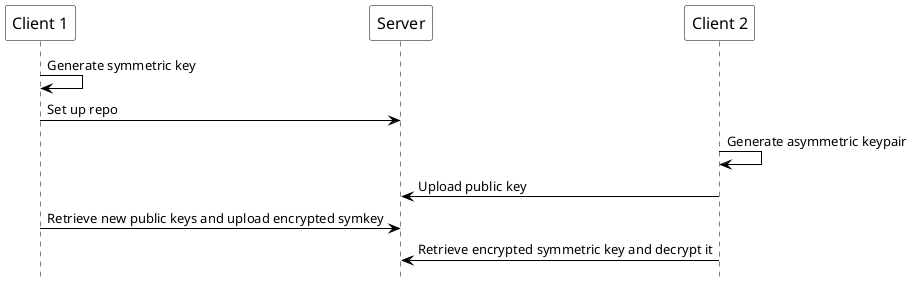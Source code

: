@startuml
hide footbox

skinparam sequence {
	ArrowColor Black
	LifeLineBorderColor Black
	
	ParticipantBorderColor Black
	ParticipantBackgroundColor White
	ParticipantFontName AnonymousPro
	ParticipantFontSize 16
	ParticipantFontColor Black
}

"Client 1" -> "Client 1": Generate symmetric key
"Client 1" -> Server: Set up repo
"Client 2" -> "Client 2": Generate asymmetric keypair
"Client 2" -> Server: Upload public key
"Client 1" -> Server: Retrieve new public keys and upload encrypted symkey
"Client 2" -> Server: Retrieve encrypted symmetric key and decrypt it
@enduml
